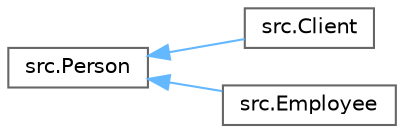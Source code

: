 digraph "Graphical Class Hierarchy"
{
 // LATEX_PDF_SIZE
  bgcolor="transparent";
  edge [fontname=Helvetica,fontsize=10,labelfontname=Helvetica,labelfontsize=10];
  node [fontname=Helvetica,fontsize=10,shape=box,height=0.2,width=0.4];
  rankdir="LR";
  Node0 [id="Node000000",label="src.Person",height=0.2,width=0.4,color="grey40", fillcolor="white", style="filled",URL="$classsrc_1_1_person.html",tooltip="Represents a person with basic attributes like Id and Name. This class provides access and modificati..."];
  Node0 -> Node1 [id="edge1_Node000000_Node000001",dir="back",color="steelblue1",style="solid",tooltip=" "];
  Node1 [id="Node000001",label="src.Client",height=0.2,width=0.4,color="grey40", fillcolor="white", style="filled",URL="$classsrc_1_1_client.html",tooltip="The Client class allows you to create a client object with basic information such as ID,..."];
  Node0 -> Node2 [id="edge2_Node000000_Node000002",dir="back",color="steelblue1",style="solid",tooltip=" "];
  Node2 [id="Node000002",label="src.Employee",height=0.2,width=0.4,color="grey40", fillcolor="white", style="filled",URL="$classsrc_1_1_employee.html",tooltip="Class Employee allows to create an employee object with basic information such as their Id,..."];
}
